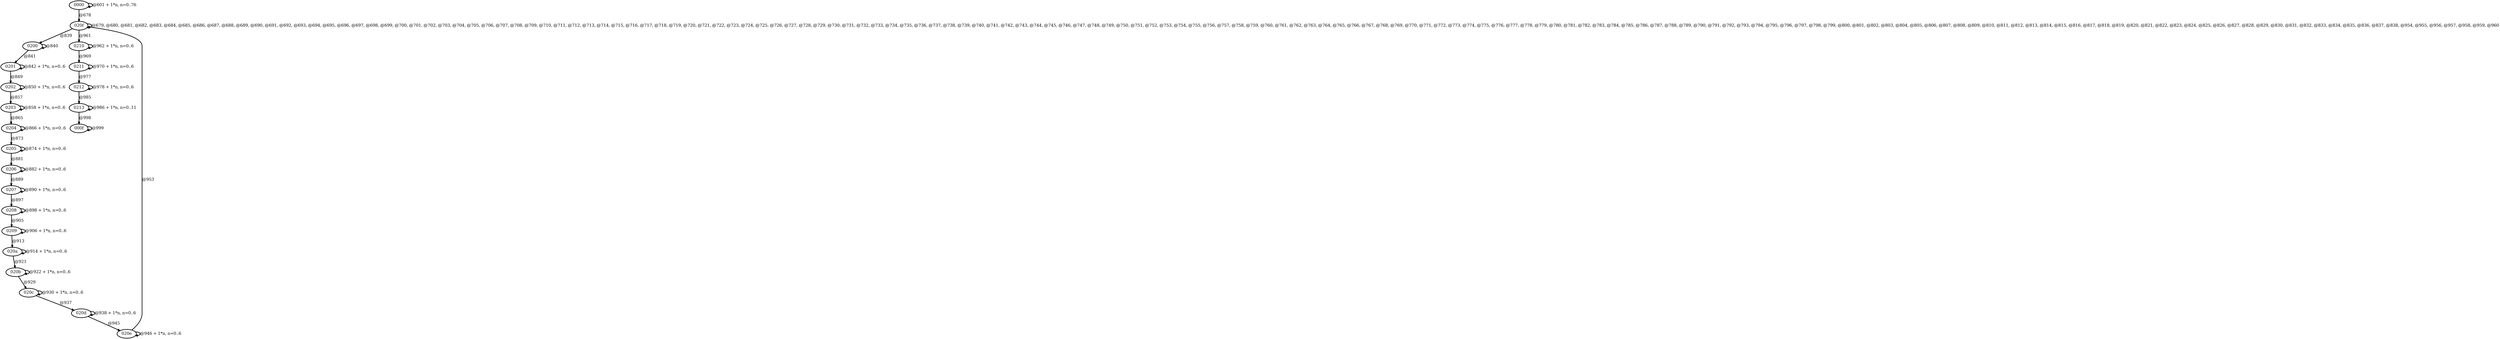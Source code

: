digraph G {
        node [style=rounded, penwidth=3, fontsize=20, shape=oval];
        "0000" -> "0000" [label="@601 + 1*n, n=0..76", color=black,arrowsize=1,style=bold,penwidth=3,fontsize=20];
"0000" -> "020f" [label="@678", color=black,arrowsize=1,style=bold,penwidth=3,fontsize=20];
"020f" -> "020f" [label="@679, @680, @681, @682, @683, @684, @685, @686, @687, @688, @689, @690, @691, @692, @693, @694, @695, @696, @697, @698, @699, @700, @701, @702, @703, @704, @705, @706, @707, @708, @709, @710, @711, @712, @713, @714, @715, @716, @717, @718, @719, @720, @721, @722, @723, @724, @725, @726, @727, @728, @729, @730, @731, @732, @733, @734, @735, @736, @737, @738, @739, @740, @741, @742, @743, @744, @745, @746, @747, @748, @749, @750, @751, @752, @753, @754, @755, @756, @757, @758, @759, @760, @761, @762, @763, @764, @765, @766, @767, @768, @769, @770, @771, @772, @773, @774, @775, @776, @777, @778, @779, @780, @781, @782, @783, @784, @785, @786, @787, @788, @789, @790, @791, @792, @793, @794, @795, @796, @797, @798, @799, @800, @801, @802, @803, @804, @805, @806, @807, @808, @809, @810, @811, @812, @813, @814, @815, @816, @817, @818, @819, @820, @821, @822, @823, @824, @825, @826, @827, @828, @829, @830, @831, @832, @833, @834, @835, @836, @837, @838, @954, @955, @956, @957, @958, @959, @960", color=black,arrowsize=1,style=bold,penwidth=3,fontsize=20];
"020f" -> "0200" [label="@839", color=black,arrowsize=1,style=bold,penwidth=3,fontsize=20];
"0200" -> "0200" [label="@840", color=black,arrowsize=1,style=bold,penwidth=3,fontsize=20];
"0200" -> "0201" [label="@841", color=black,arrowsize=1,style=bold,penwidth=3,fontsize=20];
"0201" -> "0201" [label="@842 + 1*n, n=0..6", color=black,arrowsize=1,style=bold,penwidth=3,fontsize=20];
"0201" -> "0202" [label="@849", color=black,arrowsize=1,style=bold,penwidth=3,fontsize=20];
"0202" -> "0202" [label="@850 + 1*n, n=0..6", color=black,arrowsize=1,style=bold,penwidth=3,fontsize=20];
"0202" -> "0203" [label="@857", color=black,arrowsize=1,style=bold,penwidth=3,fontsize=20];
"0203" -> "0203" [label="@858 + 1*n, n=0..6", color=black,arrowsize=1,style=bold,penwidth=3,fontsize=20];
"0203" -> "0204" [label="@865", color=black,arrowsize=1,style=bold,penwidth=3,fontsize=20];
"0204" -> "0204" [label="@866 + 1*n, n=0..6", color=black,arrowsize=1,style=bold,penwidth=3,fontsize=20];
"0204" -> "0205" [label="@873", color=black,arrowsize=1,style=bold,penwidth=3,fontsize=20];
"0205" -> "0205" [label="@874 + 1*n, n=0..6", color=black,arrowsize=1,style=bold,penwidth=3,fontsize=20];
"0205" -> "0206" [label="@881", color=black,arrowsize=1,style=bold,penwidth=3,fontsize=20];
"0206" -> "0206" [label="@882 + 1*n, n=0..6", color=black,arrowsize=1,style=bold,penwidth=3,fontsize=20];
"0206" -> "0207" [label="@889", color=black,arrowsize=1,style=bold,penwidth=3,fontsize=20];
"0207" -> "0207" [label="@890 + 1*n, n=0..6", color=black,arrowsize=1,style=bold,penwidth=3,fontsize=20];
"0207" -> "0208" [label="@897", color=black,arrowsize=1,style=bold,penwidth=3,fontsize=20];
"0208" -> "0208" [label="@898 + 1*n, n=0..6", color=black,arrowsize=1,style=bold,penwidth=3,fontsize=20];
"0208" -> "0209" [label="@905", color=black,arrowsize=1,style=bold,penwidth=3,fontsize=20];
"0209" -> "0209" [label="@906 + 1*n, n=0..6", color=black,arrowsize=1,style=bold,penwidth=3,fontsize=20];
"0209" -> "020a" [label="@913", color=black,arrowsize=1,style=bold,penwidth=3,fontsize=20];
"020a" -> "020a" [label="@914 + 1*n, n=0..6", color=black,arrowsize=1,style=bold,penwidth=3,fontsize=20];
"020a" -> "020b" [label="@921", color=black,arrowsize=1,style=bold,penwidth=3,fontsize=20];
"020b" -> "020b" [label="@922 + 1*n, n=0..6", color=black,arrowsize=1,style=bold,penwidth=3,fontsize=20];
"020b" -> "020c" [label="@929", color=black,arrowsize=1,style=bold,penwidth=3,fontsize=20];
"020c" -> "020c" [label="@930 + 1*n, n=0..6", color=black,arrowsize=1,style=bold,penwidth=3,fontsize=20];
"020c" -> "020d" [label="@937", color=black,arrowsize=1,style=bold,penwidth=3,fontsize=20];
"020d" -> "020d" [label="@938 + 1*n, n=0..6", color=black,arrowsize=1,style=bold,penwidth=3,fontsize=20];
"020d" -> "020e" [label="@945", color=black,arrowsize=1,style=bold,penwidth=3,fontsize=20];
"020e" -> "020e" [label="@946 + 1*n, n=0..6", color=black,arrowsize=1,style=bold,penwidth=3,fontsize=20];
"020e" -> "020f" [label="@953", color=black,arrowsize=1,style=bold,penwidth=3,fontsize=20];
"020f" -> "0210" [label="@961", color=black,arrowsize=1,style=bold,penwidth=3,fontsize=20];
"0210" -> "0210" [label="@962 + 1*n, n=0..6", color=black,arrowsize=1,style=bold,penwidth=3,fontsize=20];
"0210" -> "0211" [label="@969", color=black,arrowsize=1,style=bold,penwidth=3,fontsize=20];
"0211" -> "0211" [label="@970 + 1*n, n=0..6", color=black,arrowsize=1,style=bold,penwidth=3,fontsize=20];
"0211" -> "0212" [label="@977", color=black,arrowsize=1,style=bold,penwidth=3,fontsize=20];
"0212" -> "0212" [label="@978 + 1*n, n=0..6", color=black,arrowsize=1,style=bold,penwidth=3,fontsize=20];
"0212" -> "0213" [label="@985", color=black,arrowsize=1,style=bold,penwidth=3,fontsize=20];
"0213" -> "0213" [label="@986 + 1*n, n=0..11", color=black,arrowsize=1,style=bold,penwidth=3,fontsize=20];
"0213" -> "000f" [label="@998", color=black,arrowsize=1,style=bold,penwidth=3,fontsize=20];
"000f" -> "000f" [label="@999", color=black,arrowsize=1,style=bold,penwidth=3,fontsize=20];
}
